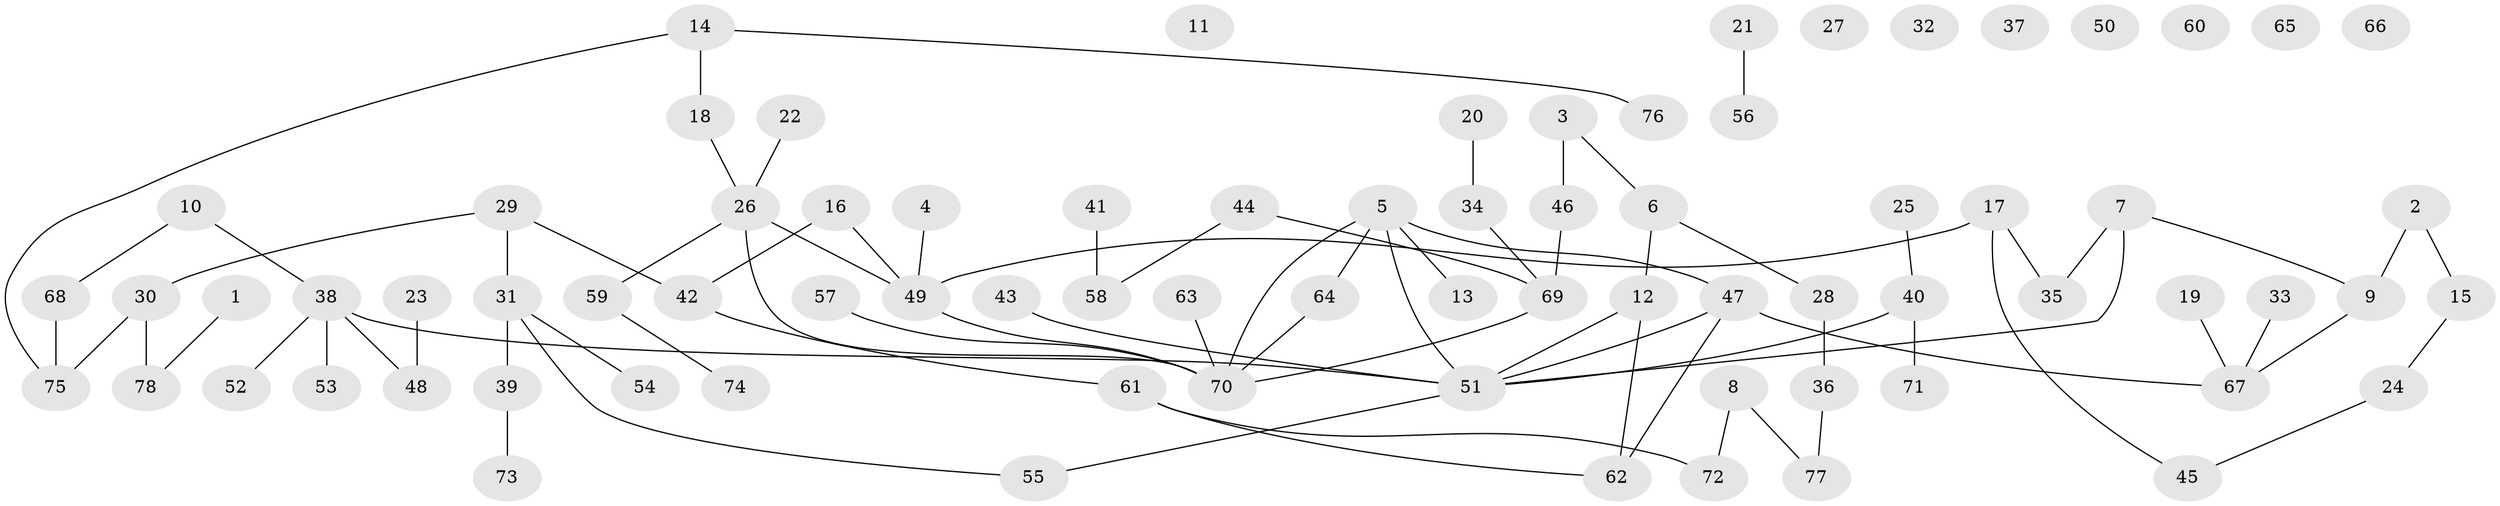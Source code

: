 // coarse degree distribution, {2: 0.32608695652173914, 3: 0.21739130434782608, 4: 0.17391304347826086, 7: 0.021739130434782608, 1: 0.2391304347826087, 6: 0.021739130434782608}
// Generated by graph-tools (version 1.1) at 2025/35/03/04/25 23:35:49]
// undirected, 78 vertices, 81 edges
graph export_dot {
  node [color=gray90,style=filled];
  1;
  2;
  3;
  4;
  5;
  6;
  7;
  8;
  9;
  10;
  11;
  12;
  13;
  14;
  15;
  16;
  17;
  18;
  19;
  20;
  21;
  22;
  23;
  24;
  25;
  26;
  27;
  28;
  29;
  30;
  31;
  32;
  33;
  34;
  35;
  36;
  37;
  38;
  39;
  40;
  41;
  42;
  43;
  44;
  45;
  46;
  47;
  48;
  49;
  50;
  51;
  52;
  53;
  54;
  55;
  56;
  57;
  58;
  59;
  60;
  61;
  62;
  63;
  64;
  65;
  66;
  67;
  68;
  69;
  70;
  71;
  72;
  73;
  74;
  75;
  76;
  77;
  78;
  1 -- 78;
  2 -- 9;
  2 -- 15;
  3 -- 6;
  3 -- 46;
  4 -- 49;
  5 -- 13;
  5 -- 47;
  5 -- 51;
  5 -- 64;
  5 -- 70;
  6 -- 12;
  6 -- 28;
  7 -- 9;
  7 -- 35;
  7 -- 51;
  8 -- 72;
  8 -- 77;
  9 -- 67;
  10 -- 38;
  10 -- 68;
  12 -- 51;
  12 -- 62;
  14 -- 18;
  14 -- 75;
  14 -- 76;
  15 -- 24;
  16 -- 42;
  16 -- 49;
  17 -- 35;
  17 -- 45;
  17 -- 49;
  18 -- 26;
  19 -- 67;
  20 -- 34;
  21 -- 56;
  22 -- 26;
  23 -- 48;
  24 -- 45;
  25 -- 40;
  26 -- 49;
  26 -- 59;
  26 -- 70;
  28 -- 36;
  29 -- 30;
  29 -- 31;
  29 -- 42;
  30 -- 75;
  30 -- 78;
  31 -- 39;
  31 -- 54;
  31 -- 55;
  33 -- 67;
  34 -- 69;
  36 -- 77;
  38 -- 48;
  38 -- 51;
  38 -- 52;
  38 -- 53;
  39 -- 73;
  40 -- 51;
  40 -- 71;
  41 -- 58;
  42 -- 61;
  43 -- 51;
  44 -- 58;
  44 -- 69;
  46 -- 69;
  47 -- 51;
  47 -- 62;
  47 -- 67;
  49 -- 70;
  51 -- 55;
  57 -- 70;
  59 -- 74;
  61 -- 62;
  61 -- 72;
  63 -- 70;
  64 -- 70;
  68 -- 75;
  69 -- 70;
}
